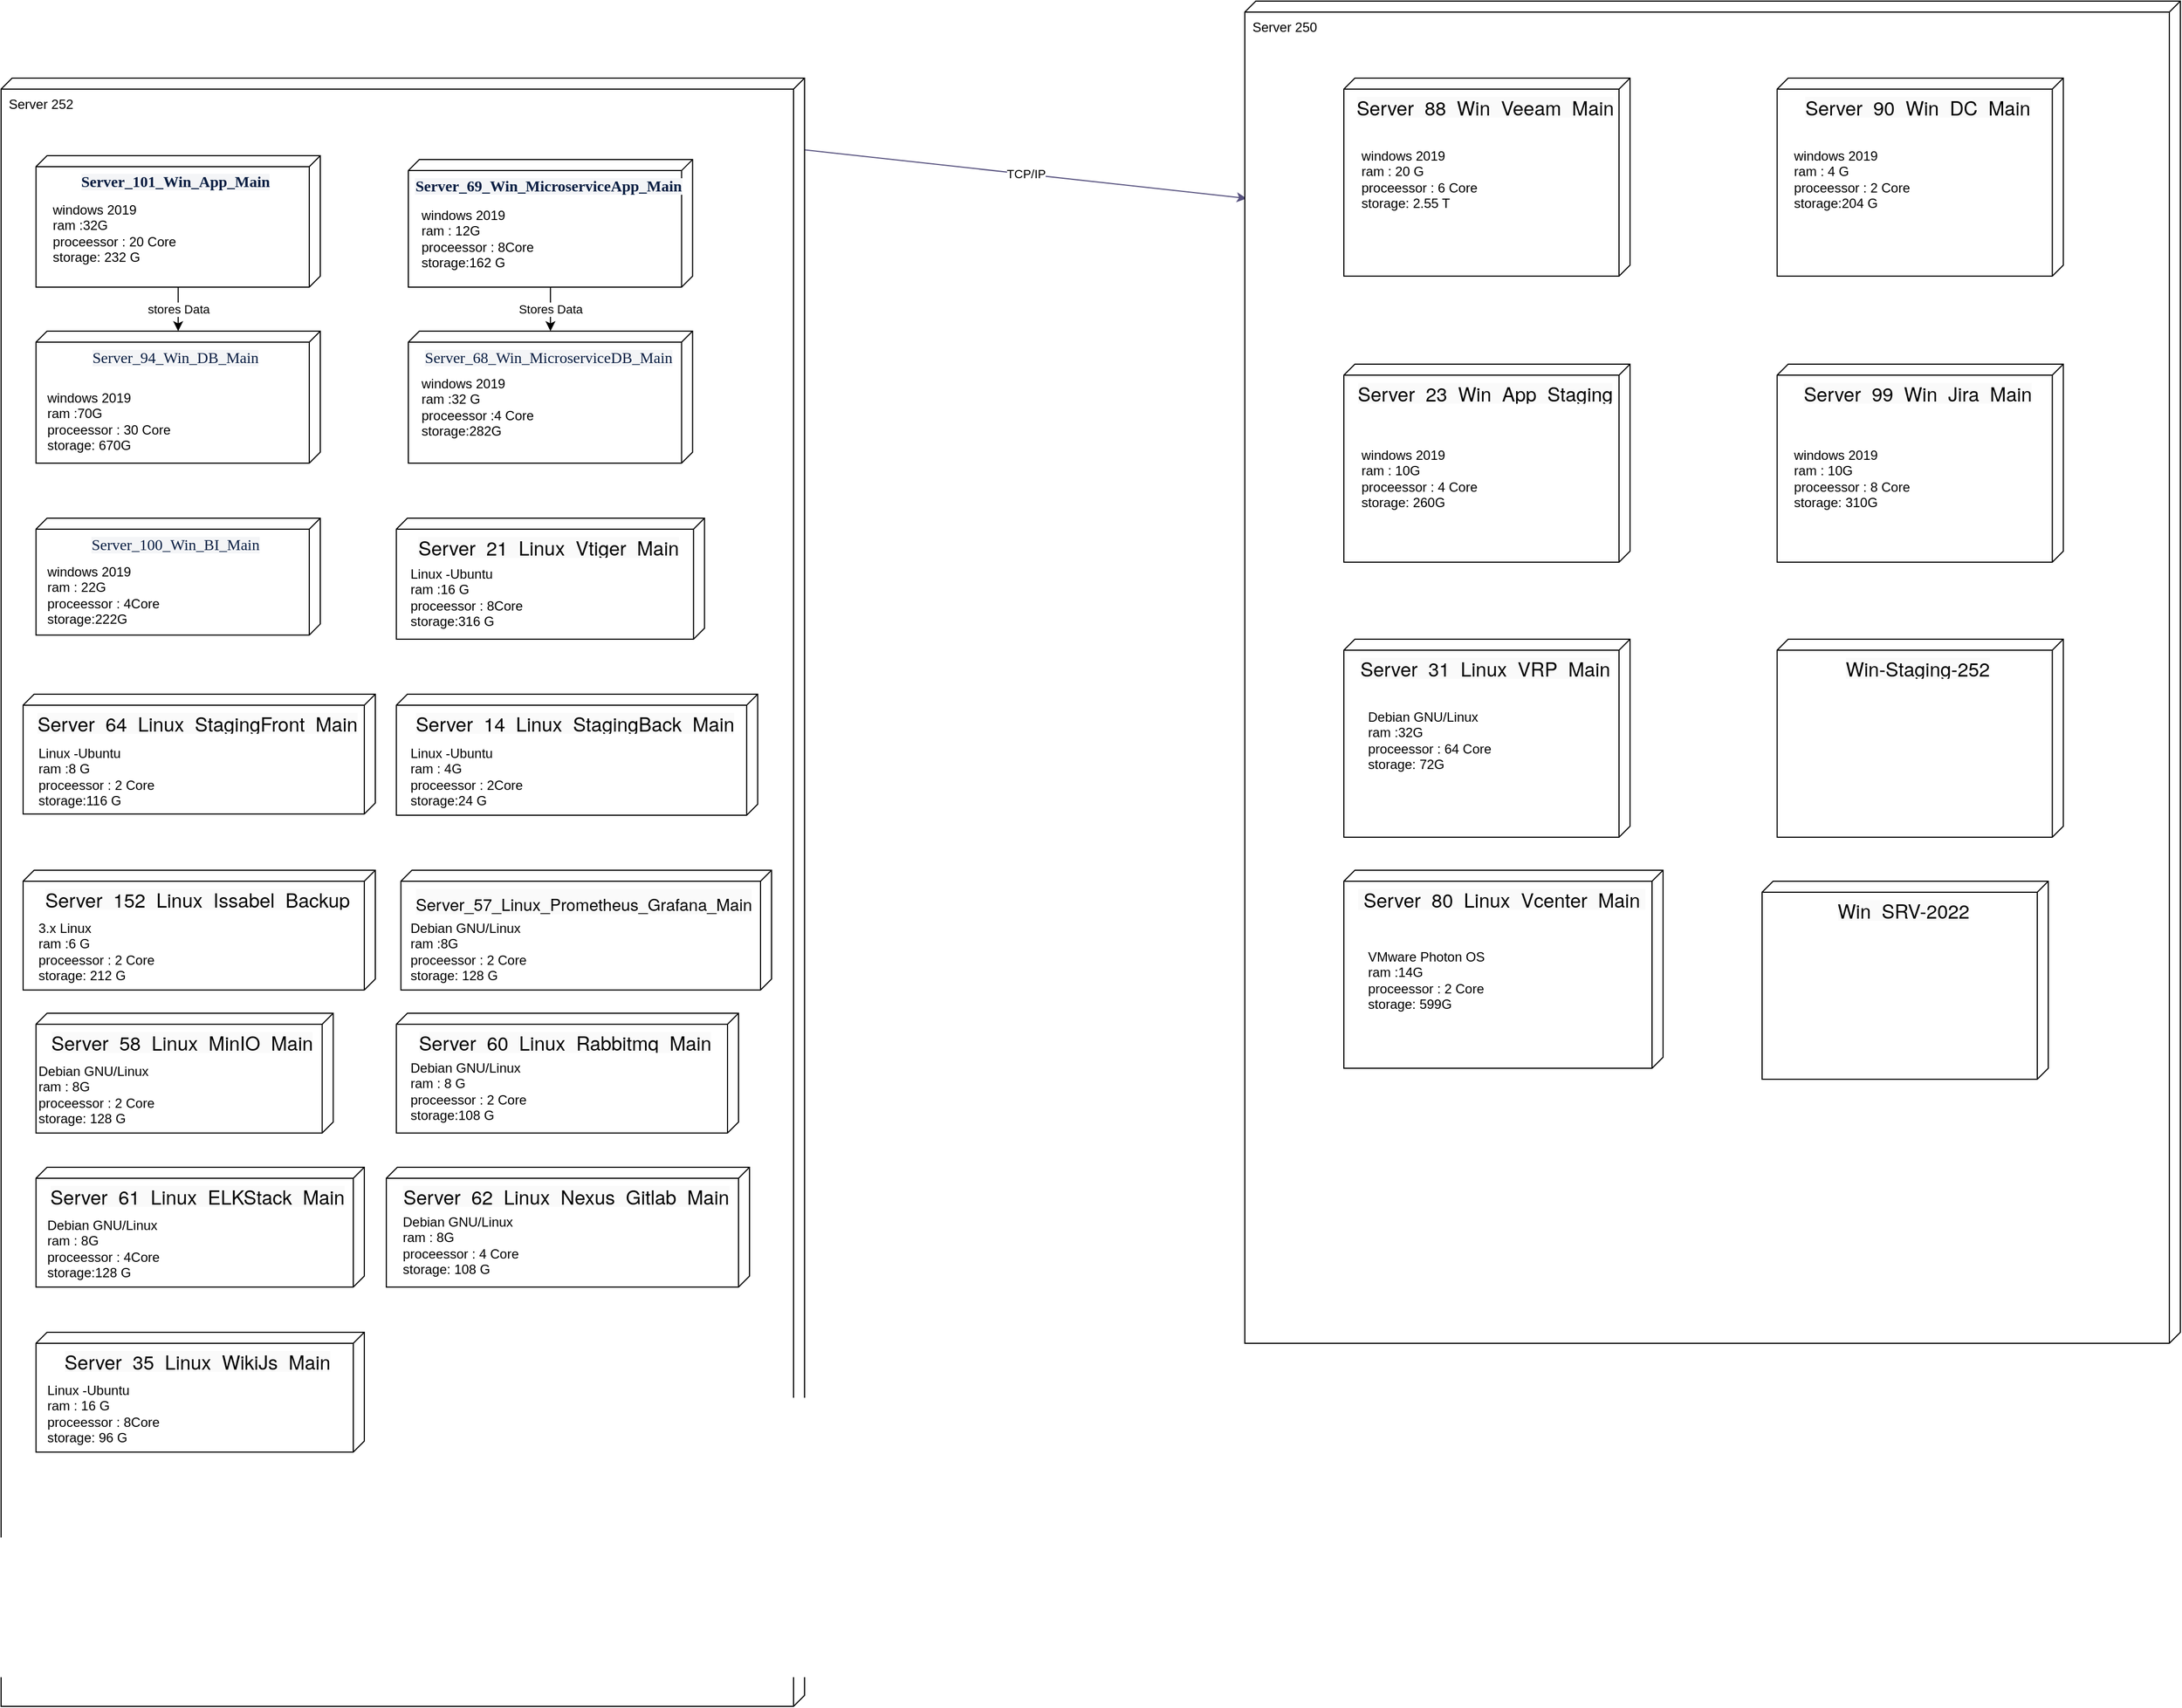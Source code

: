 <mxfile>
    <diagram id="TDjN-N1ZxqR8Xuvd0jzu" name="Page-1">
        <mxGraphModel dx="411" dy="563" grid="1" gridSize="10" guides="1" tooltips="1" connect="1" arrows="1" fold="1" page="1" pageScale="1" pageWidth="2336" pageHeight="1654" math="0" shadow="0">
            <root>
                <mxCell id="0"/>
                <mxCell id="1" parent="0"/>
                <object label="TCP/IP" id="17">
                    <mxCell style="edgeStyle=none;html=1;entryX=0.147;entryY=0.998;entryDx=0;entryDy=0;entryPerimeter=0;exitX=0.044;exitY=0.001;exitDx=0;exitDy=0;exitPerimeter=0;fillColor=#d0cee2;strokeColor=#56517e;" parent="1" source="3" target="11" edge="1">
                        <mxGeometry relative="1" as="geometry">
                            <Array as="points"/>
                        </mxGeometry>
                    </mxCell>
                </object>
                <mxCell id="3" value="Server 252" style="verticalAlign=top;align=left;shape=cube;size=10;direction=south;fontStyle=0;html=1;boundedLbl=1;spacingLeft=5;" parent="1" vertex="1">
                    <mxGeometry x="60" y="130" width="730" height="1480" as="geometry"/>
                </mxCell>
                <mxCell id="10" value="stores Data" style="edgeStyle=none;html=1;" parent="3" source="4" target="21" edge="1">
                    <mxGeometry relative="1" as="geometry">
                        <mxPoint x="206.304" y="1110.0" as="targetPoint"/>
                    </mxGeometry>
                </mxCell>
                <mxCell id="21" value="&lt;span style=&quot;color: rgb(9, 30, 66); font-family: Shabnam; font-size: 14px; text-align: start; background-color: rgb(244, 245, 247);&quot;&gt;Server_94_Win_DB_Main&lt;/span&gt;" style="verticalAlign=top;align=center;shape=cube;size=10;direction=south;html=1;boundedLbl=1;spacingLeft=5;movable=1;resizable=1;rotatable=1;deletable=1;editable=1;connectable=1;" parent="3" vertex="1">
                    <mxGeometry x="31.74" y="230" width="258.26" height="120" as="geometry">
                        <mxPoint as="offset"/>
                    </mxGeometry>
                </mxCell>
                <mxCell id="22" value="windows 2019&lt;br&gt;ram :70G&lt;br&gt;proceessor : 30 Core&lt;br&gt;storage: 670G" style="text;html=1;strokeColor=none;fillColor=none;align=left;verticalAlign=middle;whiteSpace=wrap;rounded=0;movable=1;resizable=1;rotatable=1;deletable=1;editable=1;connectable=1;" parent="3" vertex="1">
                    <mxGeometry x="40" y="280" width="176.52" height="63.52" as="geometry"/>
                </mxCell>
                <mxCell id="26" value="Stores Data" style="edgeStyle=none;html=1;" parent="3" source="23" target="25" edge="1">
                    <mxGeometry relative="1" as="geometry"/>
                </mxCell>
                <mxCell id="23" value="&lt;span style=&quot;color: rgb(9, 30, 66); font-family: Shabnam; font-size: 14px; text-align: start; background-color: rgb(244, 245, 247);&quot;&gt;&lt;b&gt;Server_69_Win_MicroserviceApp_Main&lt;/b&gt;&lt;/span&gt;" style="verticalAlign=top;align=center;shape=cube;size=10;direction=south;html=1;boundedLbl=1;spacingLeft=5;movable=1;resizable=1;rotatable=1;deletable=1;editable=1;connectable=1;" parent="3" vertex="1">
                    <mxGeometry x="370" y="74.06" width="258.26" height="115.94" as="geometry">
                        <mxPoint as="offset"/>
                    </mxGeometry>
                </mxCell>
                <mxCell id="24" value="windows 2019&lt;br&gt;ram : 12G&lt;br&gt;proceessor : 8Core&lt;br&gt;storage:162 G" style="text;html=1;strokeColor=none;fillColor=none;align=left;verticalAlign=middle;whiteSpace=wrap;rounded=0;movable=1;resizable=1;rotatable=1;deletable=1;editable=1;connectable=1;" parent="3" vertex="1">
                    <mxGeometry x="380" y="110" width="203.89" height="72.37" as="geometry"/>
                </mxCell>
                <mxCell id="25" value="&lt;span style=&quot;color: rgb(9, 30, 66); font-family: Shabnam; font-size: 14px; text-align: start; background-color: rgb(244, 245, 247);&quot;&gt;Server_68_Win_MicroserviceDB_Main&lt;/span&gt;" style="verticalAlign=top;align=center;shape=cube;size=10;direction=south;html=1;boundedLbl=1;spacingLeft=5;movable=1;resizable=1;rotatable=1;deletable=1;editable=1;connectable=1;" parent="3" vertex="1">
                    <mxGeometry x="370" y="230" width="258.26" height="120" as="geometry">
                        <mxPoint as="offset"/>
                    </mxGeometry>
                </mxCell>
                <mxCell id="27" value="windows 2019&lt;br&gt;ram :32 G&lt;br&gt;proceessor :4 Core&lt;br&gt;storage:282G" style="text;html=1;strokeColor=none;fillColor=none;align=left;verticalAlign=middle;whiteSpace=wrap;rounded=0;movable=1;resizable=1;rotatable=1;deletable=1;editable=1;connectable=1;" parent="3" vertex="1">
                    <mxGeometry x="380.0" y="248.769" width="176.52" height="101.232" as="geometry"/>
                </mxCell>
                <mxCell id="28" value="&lt;span style=&quot;color: rgb(9, 30, 66); font-family: Shabnam; font-size: 14px; text-align: start; background-color: rgb(244, 245, 247);&quot;&gt;Server_100_Win_BI_Main&lt;/span&gt;" style="verticalAlign=top;align=center;shape=cube;size=10;direction=south;html=1;boundedLbl=1;spacingLeft=5;movable=1;resizable=1;rotatable=1;deletable=1;editable=1;connectable=1;" parent="3" vertex="1">
                    <mxGeometry x="31.74" y="400.0" width="258.26" height="106.19" as="geometry">
                        <mxPoint as="offset"/>
                    </mxGeometry>
                </mxCell>
                <mxCell id="29" value="windows 2019&lt;br&gt;ram : 22G&lt;br&gt;proceessor : 4Core&lt;br&gt;storage:222G" style="text;html=1;strokeColor=none;fillColor=none;align=left;verticalAlign=middle;whiteSpace=wrap;rounded=0;movable=1;resizable=1;rotatable=1;deletable=1;editable=1;connectable=1;" parent="3" vertex="1">
                    <mxGeometry x="40" y="440" width="176.52" height="59.81" as="geometry"/>
                </mxCell>
                <mxCell id="9" value="" style="group" parent="3" vertex="1" connectable="0">
                    <mxGeometry x="31.74" y="70.48" width="258.26" height="119.52" as="geometry"/>
                </mxCell>
                <mxCell id="4" value="&lt;span style=&quot;color: rgb(9, 30, 66); font-family: Shabnam; font-size: 14px; text-align: start; background-color: rgb(244, 245, 247);&quot;&gt;&lt;b&gt;Server_101_Win_App_Main&lt;/b&gt;&lt;/span&gt;" style="verticalAlign=top;align=center;shape=cube;size=10;direction=south;html=1;boundedLbl=1;spacingLeft=5;movable=1;resizable=1;rotatable=1;deletable=1;editable=1;connectable=1;" parent="9" vertex="1">
                    <mxGeometry width="258.26" height="119.52" as="geometry">
                        <mxPoint as="offset"/>
                    </mxGeometry>
                </mxCell>
                <mxCell id="6" value="windows 2019&lt;br&gt;ram :32G&lt;br&gt;proceessor : 20 Core&lt;br&gt;storage: 232 G" style="text;html=1;strokeColor=none;fillColor=none;align=left;verticalAlign=middle;whiteSpace=wrap;rounded=0;movable=1;resizable=1;rotatable=1;deletable=1;editable=1;connectable=1;" parent="9" vertex="1">
                    <mxGeometry x="13.593" y="41.874" width="203.889" height="57.766" as="geometry"/>
                </mxCell>
                <mxCell id="32" value="&lt;h1 style=&quot;box-sizing: inherit; margin: 0px 0.3rem; font-family: Metropolis, &amp;quot;Avenir Next&amp;quot;, &amp;quot;Helvetica Neue&amp;quot;, Arial, sans-serif; font-weight: var(--clr-h1-font-weight,200); line-height: 1.2rem; color: var(--clr-h1-color,#000); font-size: 1.1rem; overflow: hidden; word-break: break-word; text-align: start; background-color: rgb(250, 250, 250);&quot; class=&quot;title&quot; role=&quot;titlebar-title&quot; data-test-id=&quot;titlebar-title&quot;&gt;Server_64_Linux_StagingFront_Main&lt;/h1&gt;" style="verticalAlign=top;align=center;shape=cube;size=10;direction=south;html=1;boundedLbl=1;spacingLeft=5;movable=1;resizable=1;rotatable=1;deletable=1;editable=1;connectable=1;" parent="3" vertex="1">
                    <mxGeometry x="20" y="560" width="320" height="108.86" as="geometry">
                        <mxPoint as="offset"/>
                    </mxGeometry>
                </mxCell>
                <mxCell id="33" value="Linux -Ubuntu&lt;br&gt;ram :8 G&lt;br&gt;proceessor : 2 Core&lt;br&gt;storage:116 G" style="text;html=1;strokeColor=none;fillColor=none;align=left;verticalAlign=middle;whiteSpace=wrap;rounded=0;movable=1;resizable=1;rotatable=1;deletable=1;editable=1;connectable=1;" parent="3" vertex="1">
                    <mxGeometry x="31.74" y="600" width="176.52" height="70" as="geometry"/>
                </mxCell>
                <mxCell id="34" value="&lt;h1 style=&quot;box-sizing: inherit; margin: 0px 0.3rem; font-family: Metropolis, &amp;quot;Avenir Next&amp;quot;, &amp;quot;Helvetica Neue&amp;quot;, Arial, sans-serif; font-weight: var(--clr-h1-font-weight,200); line-height: 1.2rem; color: var(--clr-h1-color,#000); font-size: 1.1rem; overflow: hidden; word-break: break-word; text-align: start; background-color: rgb(250, 250, 250);&quot; class=&quot;title&quot; role=&quot;titlebar-title&quot; data-test-id=&quot;titlebar-title&quot;&gt;Server_14_Linux_StagingBack_Main&lt;/h1&gt;" style="verticalAlign=top;align=center;shape=cube;size=10;direction=south;html=1;boundedLbl=1;spacingLeft=5;movable=1;resizable=1;rotatable=1;deletable=1;editable=1;connectable=1;" parent="3" vertex="1">
                    <mxGeometry x="359.13" y="560" width="328.26" height="110" as="geometry">
                        <mxPoint as="offset"/>
                    </mxGeometry>
                </mxCell>
                <mxCell id="35" value="Linux -Ubuntu&lt;br&gt;ram : 4G&lt;br&gt;proceessor : 2Core&lt;br&gt;storage:24 G" style="text;html=1;strokeColor=none;fillColor=none;align=left;verticalAlign=middle;whiteSpace=wrap;rounded=0;movable=1;resizable=1;rotatable=1;deletable=1;editable=1;connectable=1;" parent="3" vertex="1">
                    <mxGeometry x="370" y="603.19" width="176.52" height="63.62" as="geometry"/>
                </mxCell>
                <mxCell id="36" value="&lt;h1 style=&quot;box-sizing: inherit; margin: 0px 0.3rem; font-family: Metropolis, &amp;quot;Avenir Next&amp;quot;, &amp;quot;Helvetica Neue&amp;quot;, Arial, sans-serif; font-weight: var(--clr-h1-font-weight,200); line-height: 1.2rem; color: var(--clr-h1-color,#000); font-size: 1.1rem; overflow: hidden; word-break: break-word; text-align: start; background-color: rgb(250, 250, 250);&quot; class=&quot;title&quot; role=&quot;titlebar-title&quot; data-test-id=&quot;titlebar-title&quot;&gt;Server_21_Linux_Vtiger_Main&lt;/h1&gt;" style="verticalAlign=top;align=center;shape=cube;size=10;direction=south;html=1;boundedLbl=1;spacingLeft=5;movable=1;resizable=1;rotatable=1;deletable=1;editable=1;connectable=1;" parent="3" vertex="1">
                    <mxGeometry x="359.13" y="400" width="280" height="110" as="geometry">
                        <mxPoint as="offset"/>
                    </mxGeometry>
                </mxCell>
                <mxCell id="37" value="Linux -Ubuntu&lt;br&gt;ram :16 G&lt;br&gt;proceessor : 8Core&lt;br&gt;storage:316 G" style="text;html=1;strokeColor=none;fillColor=none;align=left;verticalAlign=middle;whiteSpace=wrap;rounded=0;movable=1;resizable=1;rotatable=1;deletable=1;editable=1;connectable=1;" parent="3" vertex="1">
                    <mxGeometry x="370" y="440" width="176.52" height="63.91" as="geometry"/>
                </mxCell>
                <mxCell id="38" value="&lt;h1 style=&quot;box-sizing: inherit; margin: 0px 0.3rem; font-family: Metropolis, &amp;quot;Avenir Next&amp;quot;, &amp;quot;Helvetica Neue&amp;quot;, Arial, sans-serif; font-weight: var(--clr-h1-font-weight,200); line-height: 1.2rem; color: var(--clr-h1-color,#000); font-size: 1.1rem; overflow: hidden; word-break: break-word; text-align: start; background-color: rgb(250, 250, 250);&quot; class=&quot;title&quot; role=&quot;titlebar-title&quot; data-test-id=&quot;titlebar-title&quot;&gt;Server_152_Linux_Issabel_Backup&lt;/h1&gt;" style="verticalAlign=top;align=center;shape=cube;size=10;direction=south;html=1;boundedLbl=1;spacingLeft=5;movable=1;resizable=1;rotatable=1;deletable=1;editable=1;connectable=1;" parent="3" vertex="1">
                    <mxGeometry x="20" y="720" width="320" height="108.86" as="geometry">
                        <mxPoint as="offset"/>
                    </mxGeometry>
                </mxCell>
                <mxCell id="39" value="&lt;h1 style=&quot;box-sizing: inherit; margin: 0px 0.3rem; font-family: Metropolis, &amp;quot;Avenir Next&amp;quot;, &amp;quot;Helvetica Neue&amp;quot;, Arial, sans-serif; font-weight: var(--clr-h1-font-weight,200); line-height: 1.2rem; color: var(--clr-h1-color,#000); overflow: hidden; word-break: break-word; text-align: start; background-color: rgb(250, 250, 250);&quot; class=&quot;title&quot; role=&quot;titlebar-title&quot; data-test-id=&quot;titlebar-title&quot;&gt;&lt;font style=&quot;font-size: 15px;&quot;&gt;Server_57_Linux_Prometheus_Grafana_Main&lt;/font&gt;&lt;/h1&gt;" style="verticalAlign=top;align=center;shape=cube;size=10;direction=south;html=1;boundedLbl=1;spacingLeft=5;movable=1;resizable=1;rotatable=1;deletable=1;editable=1;connectable=1;" parent="3" vertex="1">
                    <mxGeometry x="363.26" y="720" width="336.74" height="108.86" as="geometry">
                        <mxPoint as="offset"/>
                    </mxGeometry>
                </mxCell>
                <mxCell id="40" value="3.x Linux&lt;br&gt;ram :6 G&lt;br&gt;proceessor : 2 Core&lt;br&gt;storage: 212 G" style="text;html=1;strokeColor=none;fillColor=none;align=left;verticalAlign=middle;whiteSpace=wrap;rounded=0;movable=1;resizable=1;rotatable=1;deletable=1;editable=1;connectable=1;" parent="3" vertex="1">
                    <mxGeometry x="31.74" y="758.86" width="176.52" height="70" as="geometry"/>
                </mxCell>
                <mxCell id="41" value="Debian GNU/Linux&lt;br&gt;ram :8G&lt;br&gt;proceessor : 2 Core&lt;br&gt;storage: 128 G" style="text;html=1;strokeColor=none;fillColor=none;align=left;verticalAlign=middle;whiteSpace=wrap;rounded=0;movable=1;resizable=1;rotatable=1;deletable=1;editable=1;connectable=1;" parent="3" vertex="1">
                    <mxGeometry x="370" y="762.05" width="176.52" height="63.62" as="geometry"/>
                </mxCell>
                <mxCell id="42" value="&lt;h1 style=&quot;box-sizing: inherit; margin: 0px 0.3rem; font-family: Metropolis, &amp;quot;Avenir Next&amp;quot;, &amp;quot;Helvetica Neue&amp;quot;, Arial, sans-serif; font-weight: var(--clr-h1-font-weight,200); line-height: 1.2rem; color: var(--clr-h1-color,#000); font-size: 1.1rem; overflow: hidden; word-break: break-word; text-align: start; background-color: rgb(250, 250, 250);&quot; class=&quot;title&quot; role=&quot;titlebar-title&quot; data-test-id=&quot;titlebar-title&quot;&gt;Server_58_Linux_MinIO_Main&lt;/h1&gt;" style="verticalAlign=top;align=center;shape=cube;size=10;direction=south;html=1;boundedLbl=1;spacingLeft=5;movable=1;resizable=1;rotatable=1;deletable=1;editable=1;connectable=1;" parent="3" vertex="1">
                    <mxGeometry x="31.74" y="850" width="270" height="108.86" as="geometry">
                        <mxPoint as="offset"/>
                    </mxGeometry>
                </mxCell>
                <mxCell id="43" value="Debian GNU/Linux&lt;br&gt;ram : 8G&lt;br&gt;proceessor : 2 Core&lt;br&gt;storage: 128 G" style="text;html=1;strokeColor=none;fillColor=none;align=left;verticalAlign=middle;whiteSpace=wrap;rounded=0;movable=1;resizable=1;rotatable=1;deletable=1;editable=1;connectable=1;" parent="3" vertex="1">
                    <mxGeometry x="31.74" y="888.86" width="176.52" height="70" as="geometry"/>
                </mxCell>
                <mxCell id="44" value="&lt;h1 style=&quot;box-sizing: inherit; margin: 0px 0.3rem; font-family: Metropolis, &amp;quot;Avenir Next&amp;quot;, &amp;quot;Helvetica Neue&amp;quot;, Arial, sans-serif; font-weight: var(--clr-h1-font-weight,200); line-height: 1.2rem; color: var(--clr-h1-color,#000); font-size: 1.1rem; overflow: hidden; word-break: break-word; text-align: start; background-color: rgb(250, 250, 250);&quot; class=&quot;title&quot; role=&quot;titlebar-title&quot; data-test-id=&quot;titlebar-title&quot;&gt;Server_60_Linux_Rabbitmq_Main&lt;/h1&gt;" style="verticalAlign=top;align=center;shape=cube;size=10;direction=south;html=1;boundedLbl=1;spacingLeft=5;movable=1;resizable=1;rotatable=1;deletable=1;editable=1;connectable=1;" parent="3" vertex="1">
                    <mxGeometry x="359.13" y="850" width="310.87" height="108.86" as="geometry">
                        <mxPoint as="offset"/>
                    </mxGeometry>
                </mxCell>
                <mxCell id="45" value="Debian GNU/Linux&lt;br&gt;ram : 8 G&lt;br&gt;proceessor : 2 Core&lt;br&gt;storage:108 G" style="text;html=1;strokeColor=none;fillColor=none;align=left;verticalAlign=middle;whiteSpace=wrap;rounded=0;movable=1;resizable=1;rotatable=1;deletable=1;editable=1;connectable=1;" parent="3" vertex="1">
                    <mxGeometry x="370" y="888.86" width="176.52" height="63.62" as="geometry"/>
                </mxCell>
                <mxCell id="46" value="&lt;h1 style=&quot;box-sizing: inherit; margin: 0px 0.3rem; font-family: Metropolis, &amp;quot;Avenir Next&amp;quot;, &amp;quot;Helvetica Neue&amp;quot;, Arial, sans-serif; font-weight: var(--clr-h1-font-weight,200); line-height: 1.2rem; color: var(--clr-h1-color,#000); font-size: 1.1rem; overflow: hidden; word-break: break-word; text-align: start; background-color: rgb(250, 250, 250);&quot; class=&quot;title&quot; role=&quot;titlebar-title&quot; data-test-id=&quot;titlebar-title&quot;&gt;Server_61_Linux_ELKStack_Main&lt;/h1&gt;" style="verticalAlign=top;align=center;shape=cube;size=10;direction=south;html=1;boundedLbl=1;spacingLeft=5;movable=1;resizable=1;rotatable=1;deletable=1;editable=1;connectable=1;" parent="3" vertex="1">
                    <mxGeometry x="31.74" y="990" width="298.26" height="108.86" as="geometry">
                        <mxPoint as="offset"/>
                    </mxGeometry>
                </mxCell>
                <mxCell id="48" value="Debian GNU/Linux&lt;br&gt;ram : 8G&lt;br&gt;proceessor : 4Core&lt;br&gt;storage:128 G" style="text;html=1;strokeColor=none;fillColor=none;align=left;verticalAlign=middle;whiteSpace=wrap;rounded=0;movable=1;resizable=1;rotatable=1;deletable=1;editable=1;connectable=1;" parent="3" vertex="1">
                    <mxGeometry x="40" y="1028.86" width="176.52" height="70" as="geometry"/>
                </mxCell>
                <mxCell id="49" value="&lt;h1 style=&quot;box-sizing: inherit; margin: 0px 0.3rem; font-family: Metropolis, &amp;quot;Avenir Next&amp;quot;, &amp;quot;Helvetica Neue&amp;quot;, Arial, sans-serif; font-weight: var(--clr-h1-font-weight,200); line-height: 1.2rem; color: var(--clr-h1-color,#000); font-size: 1.1rem; overflow: hidden; word-break: break-word; text-align: start; background-color: rgb(250, 250, 250);&quot; class=&quot;title&quot; role=&quot;titlebar-title&quot; data-test-id=&quot;titlebar-title&quot;&gt;Server_62_Linux_Nexus_Gitlab_Main&lt;/h1&gt;" style="verticalAlign=top;align=center;shape=cube;size=10;direction=south;html=1;boundedLbl=1;spacingLeft=5;movable=1;resizable=1;rotatable=1;deletable=1;editable=1;connectable=1;" parent="3" vertex="1">
                    <mxGeometry x="350" y="990" width="330" height="108.86" as="geometry">
                        <mxPoint as="offset"/>
                    </mxGeometry>
                </mxCell>
                <mxCell id="50" value="Debian GNU/Linux&lt;br&gt;ram : 8G&lt;br&gt;proceessor : 4 Core&lt;br&gt;storage: 108 G" style="text;html=1;strokeColor=none;fillColor=none;align=left;verticalAlign=middle;whiteSpace=wrap;rounded=0;movable=1;resizable=1;rotatable=1;deletable=1;editable=1;connectable=1;" parent="3" vertex="1">
                    <mxGeometry x="363.26" y="1028.86" width="176.52" height="63.62" as="geometry"/>
                </mxCell>
                <mxCell id="51" value="&lt;h1 style=&quot;box-sizing: inherit; margin: 0px 0.3rem; font-family: Metropolis, &amp;quot;Avenir Next&amp;quot;, &amp;quot;Helvetica Neue&amp;quot;, Arial, sans-serif; font-weight: var(--clr-h1-font-weight,200); line-height: 1.2rem; color: var(--clr-h1-color,#000); font-size: 1.1rem; overflow: hidden; word-break: break-word; text-align: start; background-color: rgb(250, 250, 250);&quot; class=&quot;title&quot; role=&quot;titlebar-title&quot; data-test-id=&quot;titlebar-title&quot;&gt;Server_35_Linux_WikiJs_Main&lt;/h1&gt;" style="verticalAlign=top;align=center;shape=cube;size=10;direction=south;html=1;boundedLbl=1;spacingLeft=5;movable=1;resizable=1;rotatable=1;deletable=1;editable=1;connectable=1;" parent="3" vertex="1">
                    <mxGeometry x="31.74" y="1140" width="298.26" height="108.86" as="geometry">
                        <mxPoint as="offset"/>
                    </mxGeometry>
                </mxCell>
                <mxCell id="52" value="Linux -Ubuntu&lt;br&gt;ram : 16 G&lt;br&gt;proceessor : 8Core&lt;br&gt;storage: 96 G" style="text;html=1;strokeColor=none;fillColor=none;align=left;verticalAlign=middle;whiteSpace=wrap;rounded=0;movable=1;resizable=1;rotatable=1;deletable=1;editable=1;connectable=1;" parent="3" vertex="1">
                    <mxGeometry x="40" y="1178.86" width="176.52" height="70" as="geometry"/>
                </mxCell>
                <mxCell id="11" value="Server 250" style="verticalAlign=top;align=left;shape=cube;size=10;direction=south;fontStyle=0;html=1;boundedLbl=1;spacingLeft=5;" parent="1" vertex="1">
                    <mxGeometry x="1190" y="60" width="850" height="1220" as="geometry"/>
                </mxCell>
                <mxCell id="13" value="" style="group" parent="11" vertex="1" connectable="0">
                    <mxGeometry x="90" y="70" width="260" height="180" as="geometry"/>
                </mxCell>
                <mxCell id="14" value="&lt;h1 style=&quot;box-sizing: inherit; margin: 0px 0.3rem; font-family: Metropolis, &amp;quot;Avenir Next&amp;quot;, &amp;quot;Helvetica Neue&amp;quot;, Arial, sans-serif; font-weight: var(--clr-h1-font-weight,200); line-height: 1.2rem; color: var(--clr-h1-color,#000); font-size: 1.1rem; overflow: hidden; word-break: break-word; text-align: start; background-color: rgb(250, 250, 250);&quot; class=&quot;title&quot; role=&quot;titlebar-title&quot; data-test-id=&quot;titlebar-title&quot;&gt;Server_88_Win_Veeam_Main&lt;/h1&gt;" style="verticalAlign=top;align=center;shape=cube;size=10;direction=south;html=1;boundedLbl=1;spacingLeft=5;movable=1;resizable=1;rotatable=1;deletable=1;editable=1;connectable=1;" parent="13" vertex="1">
                    <mxGeometry width="260" height="180" as="geometry">
                        <mxPoint as="offset"/>
                    </mxGeometry>
                </mxCell>
                <mxCell id="15" value="windows 2019&lt;br&gt;ram : 20 G&lt;br&gt;proceessor : 6 Core&lt;br&gt;storage: 2.55 T" style="text;html=1;strokeColor=none;fillColor=none;align=left;verticalAlign=middle;whiteSpace=wrap;rounded=0;movable=1;resizable=1;rotatable=1;deletable=1;editable=1;connectable=1;" parent="13" vertex="1">
                    <mxGeometry x="13.684" y="48.004" width="205.263" height="86.996" as="geometry"/>
                </mxCell>
                <mxCell id="53" value="windows 2019&lt;br&gt;ram :&lt;br&gt;proceessor :&lt;br&gt;storage:" style="text;html=1;strokeColor=none;fillColor=none;align=left;verticalAlign=middle;whiteSpace=wrap;rounded=0;movable=1;resizable=1;rotatable=1;deletable=1;editable=1;connectable=1;" parent="11" vertex="1">
                    <mxGeometry x="103.684" y="378.004" width="205.263" height="86.996" as="geometry"/>
                </mxCell>
                <mxCell id="54" value="&lt;h1 style=&quot;box-sizing: inherit; margin: 0px 0.3rem; font-family: Metropolis, &amp;quot;Avenir Next&amp;quot;, &amp;quot;Helvetica Neue&amp;quot;, Arial, sans-serif; font-weight: var(--clr-h1-font-weight,200); line-height: 1.2rem; color: var(--clr-h1-color,#000); font-size: 1.1rem; overflow: hidden; word-break: break-word; text-align: start; background-color: rgb(250, 250, 250);&quot; class=&quot;title&quot; role=&quot;titlebar-title&quot; data-test-id=&quot;titlebar-title&quot;&gt;Server_23_Win_App_Staging&lt;/h1&gt;" style="verticalAlign=top;align=center;shape=cube;size=10;direction=south;html=1;boundedLbl=1;spacingLeft=5;movable=1;resizable=1;rotatable=1;deletable=1;editable=1;connectable=1;" parent="11" vertex="1">
                    <mxGeometry x="90" y="330" width="260" height="180" as="geometry">
                        <mxPoint as="offset"/>
                    </mxGeometry>
                </mxCell>
                <mxCell id="55" value="windows 2019&lt;br&gt;ram :&lt;br&gt;proceessor :&lt;br&gt;storage:" style="text;html=1;strokeColor=none;fillColor=none;align=left;verticalAlign=middle;whiteSpace=wrap;rounded=0;movable=1;resizable=1;rotatable=1;deletable=1;editable=1;connectable=1;" parent="11" vertex="1">
                    <mxGeometry x="103.684" y="628.004" width="205.263" height="86.996" as="geometry"/>
                </mxCell>
                <mxCell id="56" value="&lt;h1 style=&quot;box-sizing: inherit; margin: 0px 0.3rem; font-family: Metropolis, &amp;quot;Avenir Next&amp;quot;, &amp;quot;Helvetica Neue&amp;quot;, Arial, sans-serif; font-weight: var(--clr-h1-font-weight,200); line-height: 1.2rem; color: var(--clr-h1-color,#000); font-size: 1.1rem; overflow: hidden; word-break: break-word; text-align: start; background-color: rgb(250, 250, 250);&quot; class=&quot;title&quot; role=&quot;titlebar-title&quot; data-test-id=&quot;titlebar-title&quot;&gt;Server_31_Linux_VRP_Main&lt;/h1&gt;" style="verticalAlign=top;align=center;shape=cube;size=10;direction=south;html=1;boundedLbl=1;spacingLeft=5;movable=1;resizable=1;rotatable=1;deletable=1;editable=1;connectable=1;" parent="11" vertex="1">
                    <mxGeometry x="90" y="580" width="260" height="180" as="geometry">
                        <mxPoint as="offset"/>
                    </mxGeometry>
                </mxCell>
                <mxCell id="57" value="windows 2019&lt;br&gt;ram :&lt;br&gt;proceessor :&lt;br&gt;storage:" style="text;html=1;strokeColor=none;fillColor=none;align=left;verticalAlign=middle;whiteSpace=wrap;rounded=0;movable=1;resizable=1;rotatable=1;deletable=1;editable=1;connectable=1;" parent="11" vertex="1">
                    <mxGeometry x="103.684" y="838.004" width="205.263" height="86.996" as="geometry"/>
                </mxCell>
                <mxCell id="58" value="&lt;div style=&quot;box-sizing: inherit; display: flex; flex: 0 1 auto; flex-direction: column; color: rgb(0, 0, 0); font-family: Metropolis, &amp;quot;Avenir Next&amp;quot;, &amp;quot;Helvetica Neue&amp;quot;, Arial, sans-serif; font-size: 14px; text-align: start; background-color: rgb(250, 250, 250);&quot; class=&quot;titles&quot;&gt;&lt;h1 style=&quot;box-sizing: inherit; margin: 0px 0.3rem; font-family: var(--clr-h1-font-family,Metropolis,&amp;quot;Avenir Next&amp;quot;,&amp;quot;Helvetica Neue&amp;quot;,Arial,sans-serif); font-weight: var(--clr-h1-font-weight,200); line-height: 1.2rem; color: var(--clr-h1-color,#000); font-size: 1.1rem; overflow: hidden; word-break: break-word;&quot; class=&quot;title&quot; role=&quot;titlebar-title&quot; data-test-id=&quot;titlebar-title&quot;&gt;Server_80_Linux_Vcenter_Main&lt;/h1&gt;&lt;/div&gt;" style="verticalAlign=top;align=center;shape=cube;size=10;direction=south;html=1;boundedLbl=1;spacingLeft=5;movable=1;resizable=1;rotatable=1;deletable=1;editable=1;connectable=1;" parent="11" vertex="1">
                    <mxGeometry x="90" y="790" width="290" height="180" as="geometry">
                        <mxPoint as="offset"/>
                    </mxGeometry>
                </mxCell>
                <mxCell id="59" value="windows 2019&lt;br&gt;ram :&lt;br&gt;proceessor :&lt;br&gt;storage:" style="text;html=1;strokeColor=none;fillColor=none;align=left;verticalAlign=middle;whiteSpace=wrap;rounded=0;movable=1;resizable=1;rotatable=1;deletable=1;editable=1;connectable=1;" parent="11" vertex="1">
                    <mxGeometry x="483.684" y="848.004" width="205.263" height="86.996" as="geometry"/>
                </mxCell>
                <mxCell id="60" value="&lt;h1 style=&quot;box-sizing: inherit; margin: 0px 0.3rem; font-family: Metropolis, &amp;quot;Avenir Next&amp;quot;, &amp;quot;Helvetica Neue&amp;quot;, Arial, sans-serif; font-weight: var(--clr-h1-font-weight,200); line-height: 1.2rem; color: var(--clr-h1-color,#000); font-size: 1.1rem; overflow: hidden; word-break: break-word; text-align: start; background-color: rgb(250, 250, 250);&quot; class=&quot;title&quot; role=&quot;titlebar-title&quot; data-test-id=&quot;titlebar-title&quot;&gt;Win_SRV-2022&lt;/h1&gt;" style="verticalAlign=top;align=center;shape=cube;size=10;direction=south;html=1;boundedLbl=1;spacingLeft=5;movable=1;resizable=1;rotatable=1;deletable=1;editable=1;connectable=1;" parent="11" vertex="1">
                    <mxGeometry x="470" y="800" width="260" height="180" as="geometry">
                        <mxPoint as="offset"/>
                    </mxGeometry>
                </mxCell>
                <mxCell id="61" value="" style="group" parent="11" vertex="1" connectable="0">
                    <mxGeometry x="483.68" y="70" width="260" height="180" as="geometry"/>
                </mxCell>
                <mxCell id="62" value="&lt;h1 style=&quot;box-sizing: inherit; margin: 0px 0.3rem; font-family: Metropolis, &amp;quot;Avenir Next&amp;quot;, &amp;quot;Helvetica Neue&amp;quot;, Arial, sans-serif; font-weight: var(--clr-h1-font-weight,200); line-height: 1.2rem; color: var(--clr-h1-color,#000); font-size: 1.1rem; overflow: hidden; word-break: break-word; text-align: start; background-color: rgb(250, 250, 250);&quot; class=&quot;title&quot; role=&quot;titlebar-title&quot; data-test-id=&quot;titlebar-title&quot;&gt;Server_90_Win_DC_Main&lt;/h1&gt;" style="verticalAlign=top;align=center;shape=cube;size=10;direction=south;html=1;boundedLbl=1;spacingLeft=5;movable=1;resizable=1;rotatable=1;deletable=1;editable=1;connectable=1;" parent="61" vertex="1">
                    <mxGeometry width="260" height="180" as="geometry">
                        <mxPoint as="offset"/>
                    </mxGeometry>
                </mxCell>
                <mxCell id="63" value="windows 2019&lt;br&gt;ram : 4 G&lt;br&gt;proceessor : 2 Core&lt;br&gt;storage:204 G" style="text;html=1;strokeColor=none;fillColor=none;align=left;verticalAlign=middle;whiteSpace=wrap;rounded=0;movable=1;resizable=1;rotatable=1;deletable=1;editable=1;connectable=1;" parent="61" vertex="1">
                    <mxGeometry x="13.684" y="48.004" width="205.263" height="86.996" as="geometry"/>
                </mxCell>
                <mxCell id="64" value="&lt;h1 style=&quot;box-sizing: inherit; margin: 0px 0.3rem; font-family: Metropolis, &amp;quot;Avenir Next&amp;quot;, &amp;quot;Helvetica Neue&amp;quot;, Arial, sans-serif; font-weight: var(--clr-h1-font-weight,200); line-height: 1.2rem; color: var(--clr-h1-color,#000); font-size: 1.1rem; overflow: hidden; word-break: break-word; text-align: start; background-color: rgb(250, 250, 250);&quot; class=&quot;title&quot; role=&quot;titlebar-title&quot; data-test-id=&quot;titlebar-title&quot;&gt;Server_99_Win_Jira_Main&lt;/h1&gt;" style="verticalAlign=top;align=center;shape=cube;size=10;direction=south;html=1;boundedLbl=1;spacingLeft=5;movable=1;resizable=1;rotatable=1;deletable=1;editable=1;connectable=1;" parent="11" vertex="1">
                    <mxGeometry x="483.68" y="330" width="260" height="180" as="geometry">
                        <mxPoint as="offset"/>
                    </mxGeometry>
                </mxCell>
                <mxCell id="65" value="&lt;h1 style=&quot;box-sizing: inherit; margin: 0px 0.3rem; font-family: Metropolis, &amp;quot;Avenir Next&amp;quot;, &amp;quot;Helvetica Neue&amp;quot;, Arial, sans-serif; font-weight: var(--clr-h1-font-weight,200); line-height: 1.2rem; color: var(--clr-h1-color,#000); font-size: 1.1rem; overflow: hidden; word-break: break-word; text-align: start; background-color: rgb(250, 250, 250);&quot; class=&quot;title&quot; role=&quot;titlebar-title&quot; data-test-id=&quot;titlebar-title&quot;&gt;Win-Staging-252&lt;/h1&gt;" style="verticalAlign=top;align=center;shape=cube;size=10;direction=south;html=1;boundedLbl=1;spacingLeft=5;movable=1;resizable=1;rotatable=1;deletable=1;editable=1;connectable=1;" parent="11" vertex="1">
                    <mxGeometry x="483.68" y="580" width="260" height="180" as="geometry">
                        <mxPoint as="offset"/>
                    </mxGeometry>
                </mxCell>
                <mxCell id="66" value="windows 2019&lt;br&gt;ram : 10G&lt;br&gt;proceessor : 4 Core&lt;br&gt;storage: 260G" style="text;html=1;strokeColor=none;fillColor=none;align=left;verticalAlign=middle;whiteSpace=wrap;rounded=0;movable=1;resizable=1;rotatable=1;deletable=1;editable=1;connectable=1;" parent="11" vertex="1">
                    <mxGeometry x="103.684" y="390.004" width="205.263" height="86.996" as="geometry"/>
                </mxCell>
                <mxCell id="67" value="windows 2019&lt;br&gt;ram : 10G&lt;br&gt;proceessor : 8 Core&lt;br&gt;storage: 310G" style="text;html=1;strokeColor=none;fillColor=none;align=left;verticalAlign=middle;whiteSpace=wrap;rounded=0;movable=1;resizable=1;rotatable=1;deletable=1;editable=1;connectable=1;" parent="11" vertex="1">
                    <mxGeometry x="497.364" y="390.004" width="205.263" height="86.996" as="geometry"/>
                </mxCell>
                <mxCell id="69" value="Debian GNU/Linux&lt;br&gt;ram :32G&lt;br&gt;proceessor : 64 Core&lt;br&gt;storage: 72G" style="text;html=1;strokeColor=none;fillColor=none;align=left;verticalAlign=middle;whiteSpace=wrap;rounded=0;movable=1;resizable=1;rotatable=1;deletable=1;editable=1;connectable=1;" parent="11" vertex="1">
                    <mxGeometry x="110" y="639.69" width="176.52" height="63.62" as="geometry"/>
                </mxCell>
                <mxCell id="70" value="VMware Photon OS&lt;br&gt;ram :14G&lt;br&gt;proceessor : 2 Core&lt;br&gt;storage: 599G" style="text;html=1;strokeColor=none;fillColor=none;align=left;verticalAlign=middle;whiteSpace=wrap;rounded=0;movable=1;resizable=1;rotatable=1;deletable=1;editable=1;connectable=1;" parent="11" vertex="1">
                    <mxGeometry x="110" y="849.69" width="200" height="80.31" as="geometry"/>
                </mxCell>
            </root>
        </mxGraphModel>
    </diagram>
</mxfile>